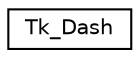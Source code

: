 digraph "Graphical Class Hierarchy"
{
  edge [fontname="Helvetica",fontsize="10",labelfontname="Helvetica",labelfontsize="10"];
  node [fontname="Helvetica",fontsize="10",shape=record];
  rankdir="LR";
  Node1 [label="Tk_Dash",height=0.2,width=0.4,color="black", fillcolor="white", style="filled",URL="$struct_tk___dash.html"];
}
